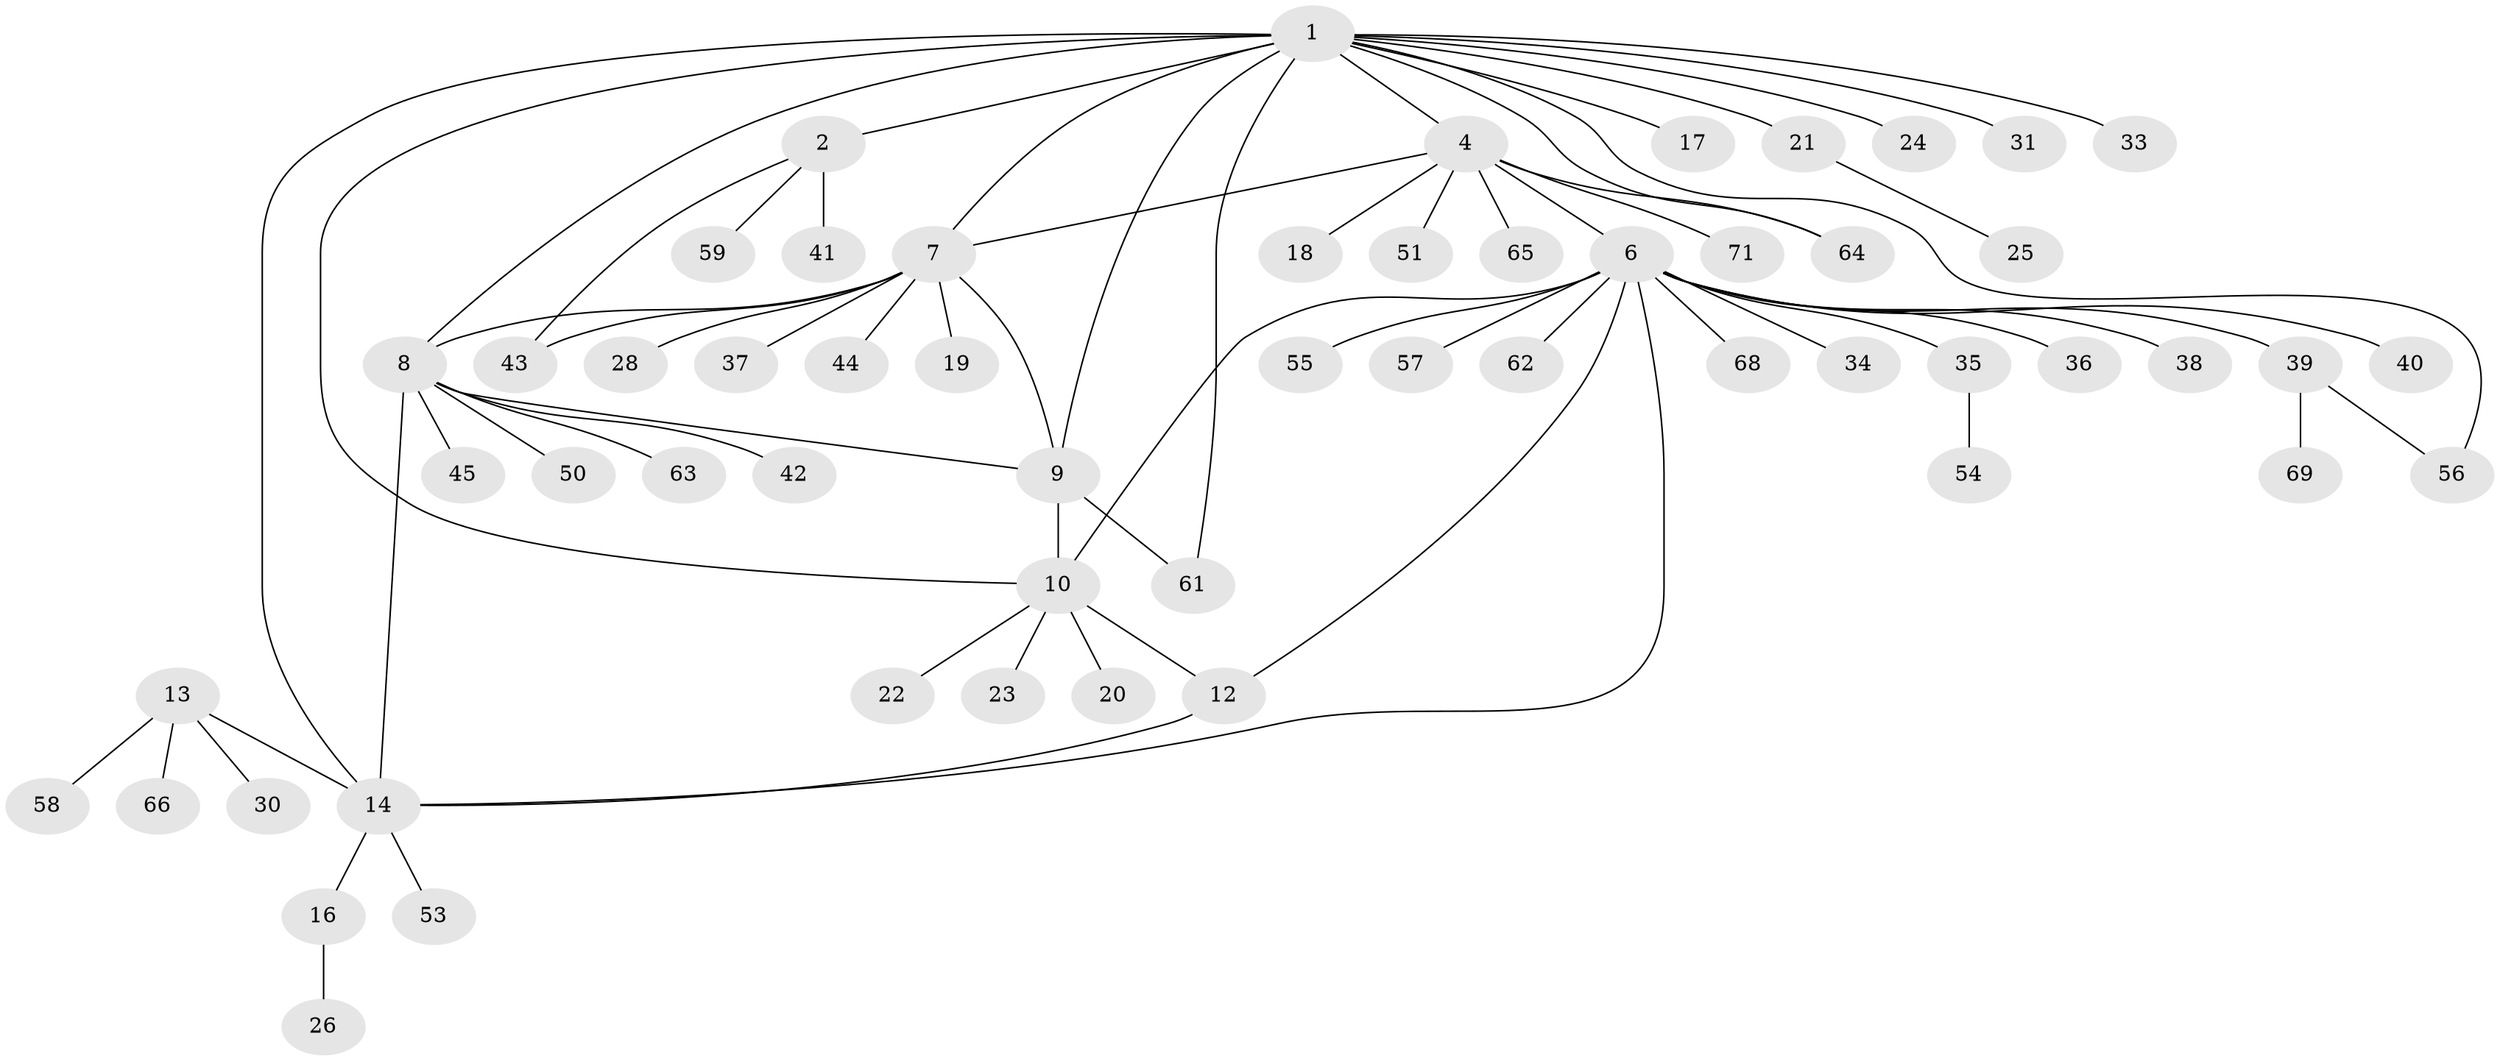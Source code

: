 // Generated by graph-tools (version 1.1) at 2025/52/02/27/25 19:52:22]
// undirected, 56 vertices, 69 edges
graph export_dot {
graph [start="1"]
  node [color=gray90,style=filled];
  1 [super="+3"];
  2 [super="+32"];
  4 [super="+5"];
  6 [super="+11"];
  7 [super="+52"];
  8 [super="+29"];
  9 [super="+46"];
  10 [super="+27"];
  12;
  13 [super="+15"];
  14 [super="+49"];
  16;
  17 [super="+70"];
  18;
  19;
  20;
  21;
  22;
  23 [super="+48"];
  24;
  25;
  26;
  28;
  30 [super="+47"];
  31;
  33;
  34;
  35;
  36;
  37;
  38;
  39 [super="+60"];
  40;
  41;
  42;
  43;
  44 [super="+67"];
  45;
  50;
  51;
  53;
  54;
  55;
  56;
  57;
  58;
  59;
  61;
  62;
  63;
  64;
  65;
  66;
  68;
  69;
  71;
  1 -- 2 [weight=2];
  1 -- 10;
  1 -- 14;
  1 -- 17;
  1 -- 31;
  1 -- 33;
  1 -- 56;
  1 -- 61;
  1 -- 8;
  1 -- 64;
  1 -- 7;
  1 -- 9;
  1 -- 21;
  1 -- 24;
  1 -- 4;
  2 -- 41;
  2 -- 43;
  2 -- 59;
  4 -- 6 [weight=2];
  4 -- 7;
  4 -- 18;
  4 -- 51;
  4 -- 64;
  4 -- 65;
  4 -- 71;
  6 -- 14;
  6 -- 35;
  6 -- 39;
  6 -- 57;
  6 -- 34;
  6 -- 36;
  6 -- 68;
  6 -- 38;
  6 -- 40;
  6 -- 10;
  6 -- 12;
  6 -- 55;
  6 -- 62;
  7 -- 8;
  7 -- 9;
  7 -- 19;
  7 -- 28;
  7 -- 37;
  7 -- 43;
  7 -- 44;
  8 -- 9;
  8 -- 14;
  8 -- 42;
  8 -- 50;
  8 -- 45;
  8 -- 63;
  9 -- 10;
  9 -- 61;
  10 -- 12;
  10 -- 20;
  10 -- 22;
  10 -- 23;
  12 -- 14;
  13 -- 14 [weight=2];
  13 -- 30;
  13 -- 58;
  13 -- 66;
  14 -- 16;
  14 -- 53;
  16 -- 26;
  21 -- 25;
  35 -- 54;
  39 -- 56;
  39 -- 69;
}
